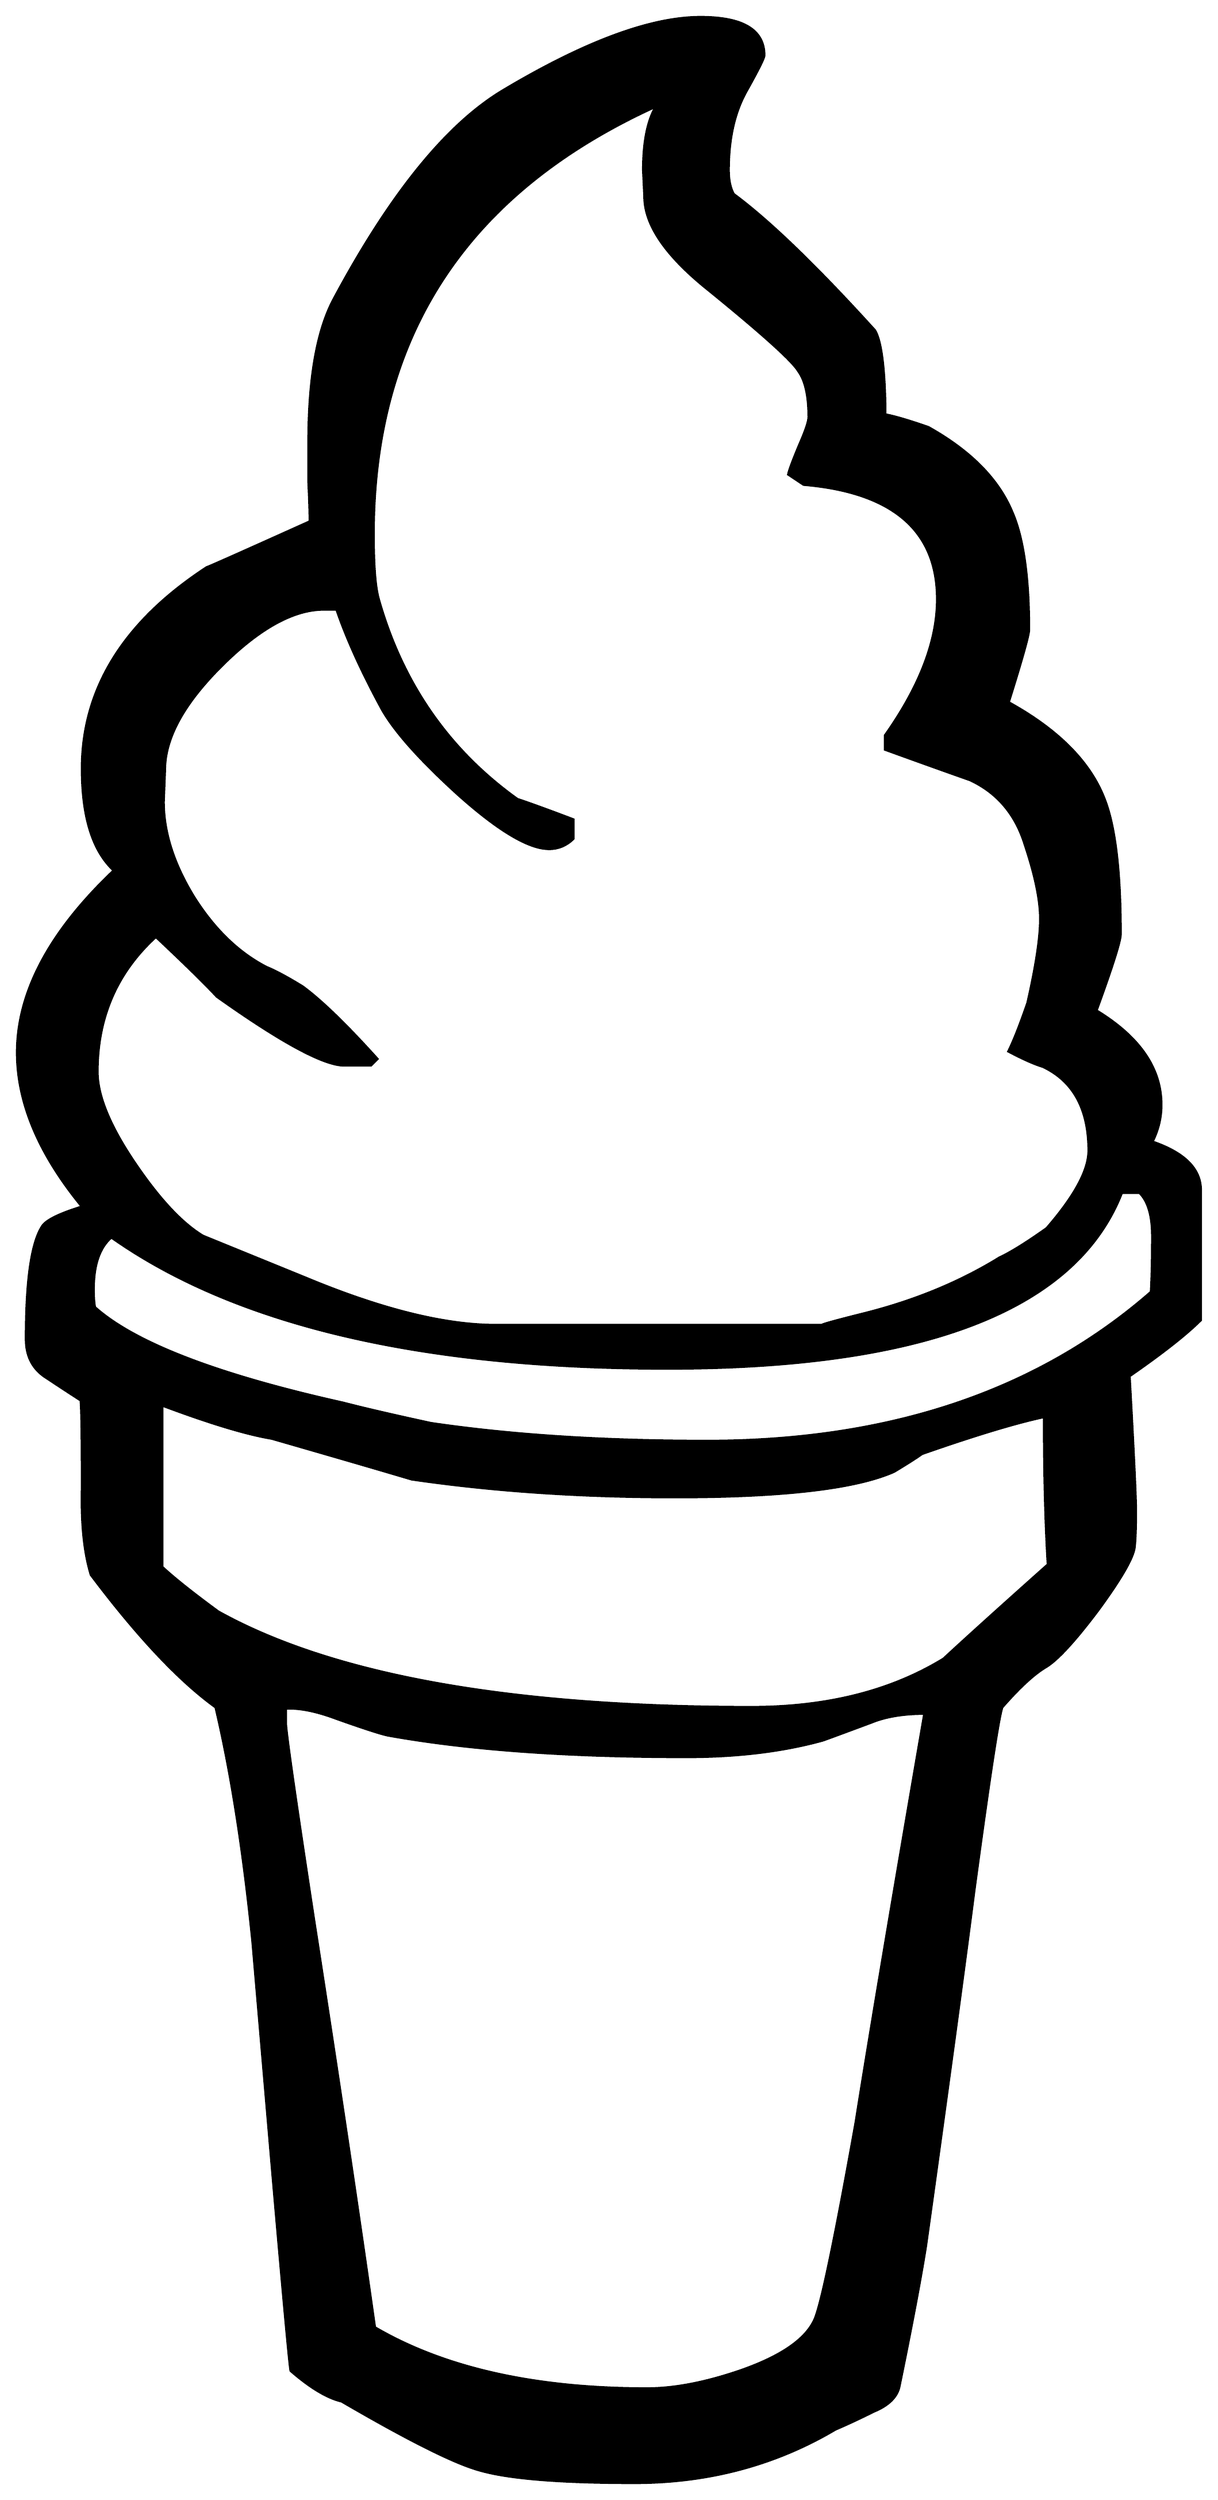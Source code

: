 


\begin{tikzpicture}[y=0.80pt, x=0.80pt, yscale=-1.0, xscale=1.0, inner sep=0pt, outer sep=0pt]
\begin{scope}[shift={(100.0,1711.0)},nonzero rule]
  \path[draw=.,fill=.,line width=1.600pt] (1012.0,-532.0) ..
    controls (1000.667,-520.667) and (982.0,-506.0) ..
    (956.0,-488.0) .. controls (959.333,-428.0) and (961.0,-392.667)
    .. (961.0,-382.0) .. controls (961.0,-369.333) and
    (960.667,-360.0) .. (960.0,-354.0) .. controls (959.333,-346.0)
    and (950.0,-329.667) .. (932.0,-305.0) .. controls
    (914.0,-281.0) and (900.333,-266.0) .. (891.0,-260.0) ..
    controls (881.667,-254.667) and (870.0,-244.0) .. (856.0,-228.0)
    .. controls (853.333,-220.667) and (846.0,-172.667) ..
    (834.0,-84.0) .. controls (826.0,-22.0) and (813.333,71.0) ..
    (796.0,195.0) .. controls (792.0,220.333) and (785.0,257.333) ..
    (775.0,306.0) .. controls (773.0,314.0) and (766.333,320.333) ..
    (755.0,325.0) .. controls (744.333,330.333) and (734.333,335.0) ..
    (725.0,339.0) .. controls (677.667,367.0) and (625.0,381.0) ..
    (567.0,381.0) .. controls (508.333,381.0) and (467.667,377.667) ..
    (445.0,371.0) .. controls (425.667,365.667) and (389.667,347.667) ..
    (337.0,317.0) .. controls (325.667,314.333) and (312.333,306.333) ..
    (297.0,293.0) .. controls (296.333,291.667) and (291.667,241.333) ..
    (283.0,142.0) .. controls (277.667,80.0) and (272.333,18.0) ..
    (267.0,-44.0) .. controls (259.667,-116.0) and (250.0,-177.333)
    .. (238.0,-228.0) .. controls (209.333,-248.667) and
    (176.667,-283.333) .. (140.0,-332.0) .. controls (134.667,-349.333)
    and (132.333,-372.0) .. (133.0,-400.0) .. controls
    (133.0,-438.667) and (132.667,-461.667) .. (132.0,-469.0) ..
    controls (122.667,-475.0) and (113.0,-481.333) .. (103.0,-488.0)
    .. controls (93.667,-494.667) and (89.0,-504.333) .. (89.0,-517.0)
    .. controls (89.0,-563.667) and (93.333,-593.333) ..
    (102.0,-606.0) .. controls (105.333,-610.667) and (115.667,-615.667)
    .. (133.0,-621.0) .. controls (99.0,-662.333) and
    (82.0,-702.667) .. (82.0,-742.0) .. controls (82.0,-789.333) and
    (107.333,-837.0) .. (158.0,-885.0) .. controls (141.333,-900.333)
    and (133.0,-927.0) .. (133.0,-965.0) .. controls
    (133.0,-1027.667) and (165.667,-1080.333) .. (231.0,-1123.0) ..
    controls (231.667,-1123.0) and (258.667,-1135.0) ..
    (312.0,-1159.0) .. controls (312.0,-1165.667) and
    (311.667,-1176.0) .. (311.0,-1190.0) .. controls
    (311.0,-1203.333) and (311.0,-1213.667) .. (311.0,-1221.0) ..
    controls (311.0,-1271.667) and (317.667,-1309.333) ..
    (331.0,-1334.0) .. controls (375.0,-1416.0) and
    (419.0,-1470.333) .. (463.0,-1497.0) .. controls
    (527.667,-1535.667) and (579.667,-1555.0) .. (619.0,-1555.0) ..
    controls (652.333,-1555.0) and (669.0,-1545.0) ..
    (669.0,-1525.0) .. controls (669.0,-1523.0) and
    (664.333,-1513.667) .. (655.0,-1497.0) .. controls
    (645.667,-1480.333) and (641.0,-1459.667) .. (641.0,-1435.0) ..
    controls (641.0,-1427.0) and (642.333,-1420.667) ..
    (645.0,-1416.0) .. controls (673.0,-1395.333) and
    (710.0,-1359.667) .. (756.0,-1309.0) .. controls
    (760.667,-1301.0) and (763.333,-1282.0) .. (764.0,-1252.0) --
    (764.0,-1243.0) .. controls (771.333,-1241.667) and
    (782.667,-1238.333) .. (798.0,-1233.0) .. controls
    (831.333,-1214.333) and (853.333,-1192.0) .. (864.0,-1166.0) ..
    controls (872.667,-1146.0) and (877.0,-1115.333) ..
    (877.0,-1074.0) .. controls (877.0,-1070.0) and
    (871.667,-1051.0) .. (861.0,-1017.0) .. controls
    (899.667,-995.667) and (924.667,-970.667) .. (936.0,-942.0) ..
    controls (944.667,-920.667) and (949.0,-885.0) .. (949.0,-835.0)
    .. controls (949.0,-829.667) and (942.667,-809.667) ..
    (930.0,-775.0) .. controls (964.0,-754.333) and (981.0,-729.667)
    .. (981.0,-701.0) .. controls (981.0,-691.0) and
    (978.667,-681.333) .. (974.0,-672.0) .. controls (999.333,-663.333)
    and (1012.0,-650.667) .. (1012.0,-634.0) -- (1012.0,-532.0) --
    cycle(924.0,-665.0) .. controls (924.0,-697.667) and
    (912.0,-719.667) .. (888.0,-731.0) .. controls (881.333,-733.0)
    and (872.333,-737.0) .. (861.0,-743.0) .. controls
    (865.0,-751.0) and (870.0,-763.667) .. (876.0,-781.0) ..
    controls (882.667,-810.333) and (886.0,-832.333) .. (886.0,-847.0)
    .. controls (886.0,-861.667) and (882.0,-881.0) ..
    (874.0,-905.0) .. controls (866.667,-929.0) and (852.333,-946.0)
    .. (831.0,-956.0) .. controls (808.333,-964.0) and
    (786.0,-972.0) .. (764.0,-980.0) -- (764.0,-991.0) ..
    controls (791.333,-1029.667) and (805.0,-1065.333) ..
    (805.0,-1098.0) .. controls (805.0,-1152.0) and
    (770.0,-1182.0) .. (700.0,-1188.0) -- (688.0,-1196.0) ..
    controls (688.667,-1199.333) and (691.667,-1207.333) ..
    (697.0,-1220.0) .. controls (701.667,-1230.667) and
    (704.0,-1237.667) .. (704.0,-1241.0) .. controls
    (704.0,-1257.667) and (701.333,-1269.667) .. (696.0,-1277.0) ..
    controls (691.333,-1285.0) and (667.667,-1306.333) ..
    (625.0,-1341.0) .. controls (591.667,-1367.667) and
    (575.0,-1392.0) .. (575.0,-1414.0) -- (574.0,-1435.0) ..
    controls (574.0,-1457.0) and (577.333,-1473.667) ..
    (584.0,-1485.0) .. controls (436.0,-1417.667) and
    (362.0,-1305.667) .. (362.0,-1149.0) .. controls
    (362.0,-1124.333) and (363.333,-1107.333) .. (366.0,-1098.0) ..
    controls (384.667,-1032.0) and (421.0,-979.667) ..
    (475.0,-941.0) .. controls (485.0,-937.667) and (499.667,-932.333)
    .. (519.0,-925.0) -- (519.0,-910.0) .. controls
    (513.667,-904.667) and (507.333,-902.0) .. (500.0,-902.0) ..
    controls (484.0,-902.0) and (460.0,-916.333) .. (428.0,-945.0)
    .. controls (398.667,-971.667) and (379.0,-993.667) ..
    (369.0,-1011.0) .. controls (353.0,-1040.333) and
    (341.0,-1066.667) .. (333.0,-1090.0) -- (323.0,-1090.0) ..
    controls (299.0,-1090.0) and (272.0,-1075.0) ..
    (242.0,-1045.0) .. controls (212.667,-1015.667) and
    (198.0,-988.667) .. (198.0,-964.0) -- (197.0,-939.0) ..
    controls (197.0,-915.0) and (205.0,-890.0) .. (221.0,-864.0)
    .. controls (237.0,-838.667) and (256.0,-820.333) ..
    (278.0,-809.0) .. controls (284.667,-806.333) and (294.0,-801.333)
    .. (306.0,-794.0) .. controls (320.667,-783.333) and
    (340.333,-764.333) .. (365.0,-737.0) -- (360.0,-732.0) --
    (339.0,-732.0) .. controls (323.0,-732.0) and (289.667,-750.0)
    .. (239.0,-786.0) .. controls (229.0,-796.667) and
    (213.0,-812.333) .. (191.0,-833.0) .. controls (160.333,-805.0)
    and (145.0,-769.667) .. (145.0,-727.0) .. controls
    (145.0,-708.333) and (154.667,-684.667) .. (174.0,-656.0) ..
    controls (193.333,-627.333) and (211.333,-608.0) .. (228.0,-598.0)
    .. controls (246.0,-590.667) and (273.0,-579.667) ..
    (309.0,-565.0) .. controls (368.333,-540.333) and (418.0,-528.0)
    .. (458.0,-528.0) -- (715.0,-528.0) .. controls
    (712.333,-528.0) and (723.0,-531.0) .. (747.0,-537.0) ..
    controls (787.0,-547.0) and (822.667,-561.667) .. (854.0,-581.0)
    .. controls (862.667,-585.0) and (875.0,-592.667) ..
    (891.0,-604.0) .. controls (913.0,-629.333) and (924.0,-649.667)
    .. (924.0,-665.0) -- cycle(974.0,-598.0) .. controls
    (974.0,-614.0) and (970.667,-625.333) .. (964.0,-632.0) --
    (950.0,-632.0) .. controls (914.0,-540.0) and (795.0,-494.0)
    .. (593.0,-494.0) .. controls (399.0,-494.0) and
    (253.333,-528.333) .. (156.0,-597.0) .. controls (146.667,-589.0)
    and (142.0,-575.333) .. (142.0,-556.0) .. controls
    (142.0,-550.0) and (142.333,-545.333) .. (143.0,-542.0) ..
    controls (174.333,-514.0) and (239.333,-489.0) .. (338.0,-467.0)
    .. controls (353.333,-463.0) and (376.333,-457.667) ..
    (407.0,-451.0) .. controls (470.333,-441.667) and (542.667,-437.0)
    .. (624.0,-437.0) .. controls (767.333,-437.0) and
    (883.667,-476.0) .. (973.0,-554.0) .. controls (973.667,-564.667)
    and (974.0,-579.333) .. (974.0,-598.0) -- cycle(892.0,-340.0)
    .. controls (890.0,-372.667) and (889.0,-411.333) ..
    (889.0,-456.0) .. controls (867.0,-451.333) and (835.0,-441.667)
    .. (793.0,-427.0) .. controls (788.333,-423.667) and
    (781.0,-419.0) .. (771.0,-413.0) .. controls (741.0,-399.667)
    and (683.667,-393.0) .. (599.0,-393.0) .. controls
    (525.0,-393.0) and (456.0,-397.667) .. (392.0,-407.0) ..
    controls (367.333,-414.333) and (330.667,-425.0) .. (282.0,-439.0)
    .. controls (262.0,-442.333) and (233.333,-451.0) ..
    (196.0,-465.0) -- (196.0,-338.0) .. controls (205.333,-329.333)
    and (220.0,-317.667) .. (240.0,-303.0) .. controls
    (330.0,-253.0) and (469.667,-228.0) .. (659.0,-228.0) ..
    controls (718.333,-228.0) and (768.667,-240.667) .. (810.0,-266.0)
    .. controls (828.0,-282.667) and (855.333,-307.333) ..
    (892.0,-340.0) -- cycle(795.0,-223.0) .. controls
    (778.333,-223.0) and (764.333,-220.667) .. (753.0,-216.0) ..
    controls (729.667,-207.333) and (717.0,-202.667) .. (715.0,-202.0)
    .. controls (683.667,-193.333) and (648.0,-189.0) ..
    (608.0,-189.0) .. controls (514.0,-189.0) and (435.667,-194.667)
    .. (373.0,-206.0) .. controls (367.0,-207.333) and
    (353.667,-211.667) .. (333.0,-219.0) .. controls (317.0,-225.0)
    and (303.667,-227.667) .. (293.0,-227.0) -- (293.0,-216.0) ..
    controls (293.0,-209.333) and (300.333,-158.0) .. (315.0,-62.0)
    .. controls (333.667,58.0) and (349.667,165.0) .. (363.0,259.0)
    .. controls (417.667,291.0) and (489.0,307.0) .. (577.0,307.0)
    .. controls (598.333,307.0) and (622.667,302.333) .. (650.0,293.0)
    .. controls (682.667,281.667) and (702.333,268.0) .. (709.0,252.0)
    .. controls (714.333,238.667) and (725.0,187.333) .. (741.0,98.0)
    .. controls (752.333,26.667) and (770.333,-80.333) .. (795.0,-223.0)
    -- cycle;
\end{scope}

\end{tikzpicture}


